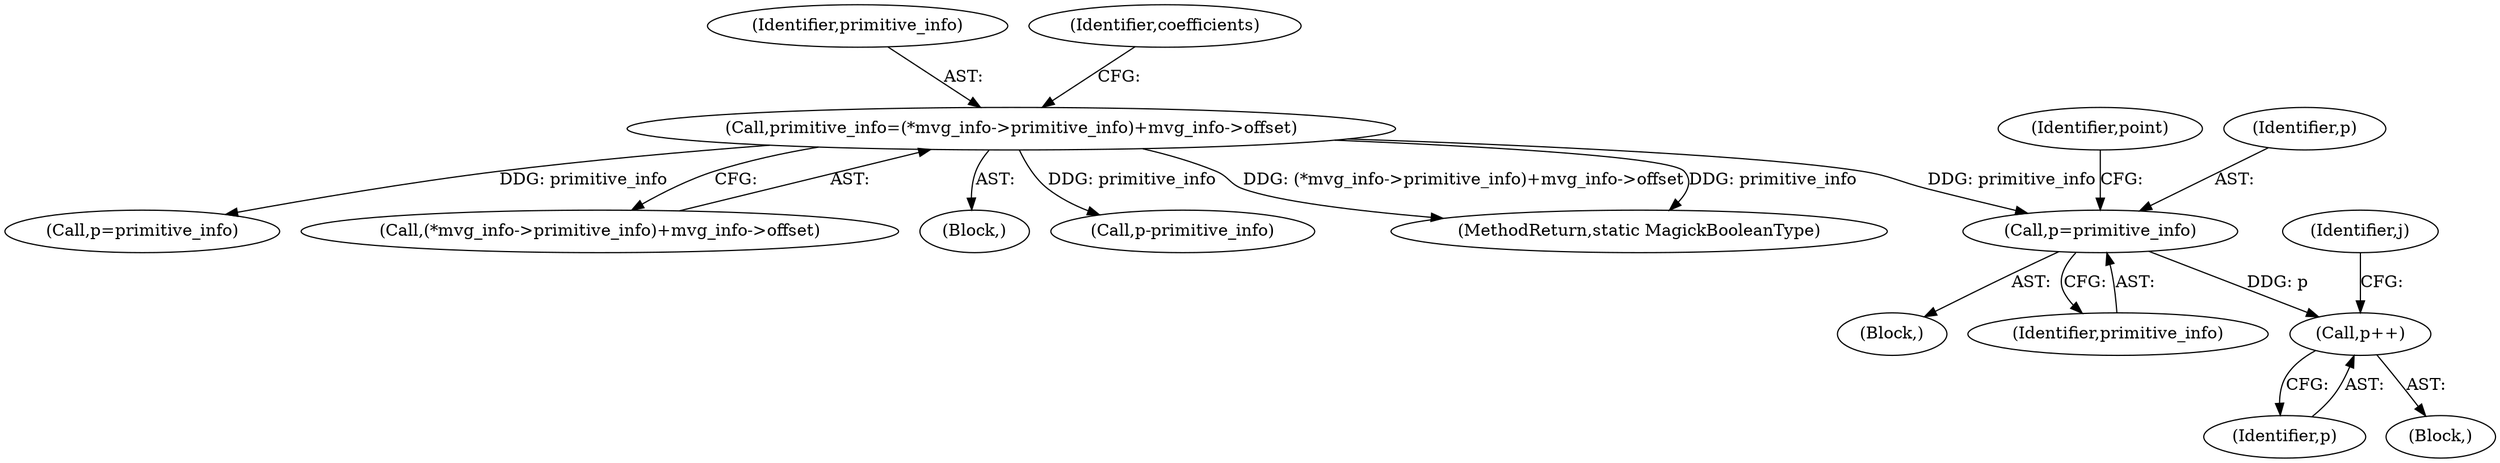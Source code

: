 digraph "0_ImageMagick_ecf7c6b288e11e7e7f75387c5e9e93e423b98397@pointer" {
"1000492" [label="(Call,p++)"];
"1000417" [label="(Call,p=primitive_info)"];
"1000263" [label="(Call,primitive_info=(*mvg_info->primitive_info)+mvg_info->offset)"];
"1000493" [label="(Identifier,p)"];
"1000416" [label="(Block,)"];
"1000492" [label="(Call,p++)"];
"1000264" [label="(Identifier,primitive_info)"];
"1000624" [label="(MethodReturn,static MagickBooleanType)"];
"1000504" [label="(Call,p=primitive_info)"];
"1000263" [label="(Call,primitive_info=(*mvg_info->primitive_info)+mvg_info->offset)"];
"1000422" [label="(Identifier,point)"];
"1000265" [label="(Call,(*mvg_info->primitive_info)+mvg_info->offset)"];
"1000106" [label="(Block,)"];
"1000579" [label="(Call,p-primitive_info)"];
"1000453" [label="(Identifier,j)"];
"1000417" [label="(Call,p=primitive_info)"];
"1000418" [label="(Identifier,p)"];
"1000454" [label="(Block,)"];
"1000274" [label="(Identifier,coefficients)"];
"1000419" [label="(Identifier,primitive_info)"];
"1000492" -> "1000454"  [label="AST: "];
"1000492" -> "1000493"  [label="CFG: "];
"1000493" -> "1000492"  [label="AST: "];
"1000453" -> "1000492"  [label="CFG: "];
"1000417" -> "1000492"  [label="DDG: p"];
"1000417" -> "1000416"  [label="AST: "];
"1000417" -> "1000419"  [label="CFG: "];
"1000418" -> "1000417"  [label="AST: "];
"1000419" -> "1000417"  [label="AST: "];
"1000422" -> "1000417"  [label="CFG: "];
"1000263" -> "1000417"  [label="DDG: primitive_info"];
"1000263" -> "1000106"  [label="AST: "];
"1000263" -> "1000265"  [label="CFG: "];
"1000264" -> "1000263"  [label="AST: "];
"1000265" -> "1000263"  [label="AST: "];
"1000274" -> "1000263"  [label="CFG: "];
"1000263" -> "1000624"  [label="DDG: (*mvg_info->primitive_info)+mvg_info->offset"];
"1000263" -> "1000624"  [label="DDG: primitive_info"];
"1000263" -> "1000504"  [label="DDG: primitive_info"];
"1000263" -> "1000579"  [label="DDG: primitive_info"];
}

